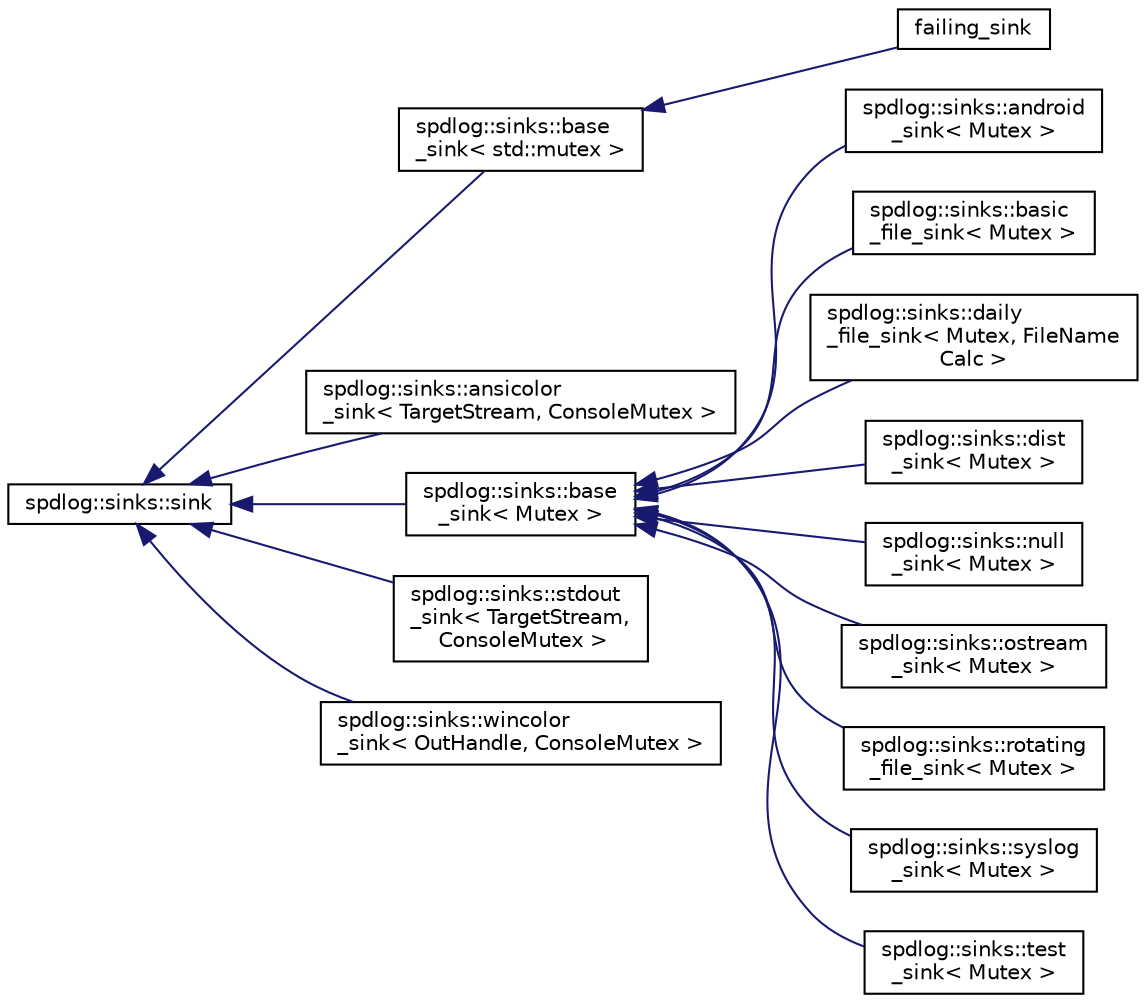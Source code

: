 digraph "Graphical Class Hierarchy"
{
  edge [fontname="Helvetica",fontsize="10",labelfontname="Helvetica",labelfontsize="10"];
  node [fontname="Helvetica",fontsize="10",shape=record];
  rankdir="LR";
  Node1 [label="spdlog::sinks::sink",height=0.2,width=0.4,color="black", fillcolor="white", style="filled",URL="$classspdlog_1_1sinks_1_1sink.html"];
  Node1 -> Node2 [dir="back",color="midnightblue",fontsize="10",style="solid",fontname="Helvetica"];
  Node2 [label="spdlog::sinks::base\l_sink\< std::mutex \>",height=0.2,width=0.4,color="black", fillcolor="white", style="filled",URL="$classspdlog_1_1sinks_1_1base__sink.html"];
  Node2 -> Node3 [dir="back",color="midnightblue",fontsize="10",style="solid",fontname="Helvetica"];
  Node3 [label="failing_sink",height=0.2,width=0.4,color="black", fillcolor="white", style="filled",URL="$classfailing__sink.html"];
  Node1 -> Node4 [dir="back",color="midnightblue",fontsize="10",style="solid",fontname="Helvetica"];
  Node4 [label="spdlog::sinks::ansicolor\l_sink\< TargetStream, ConsoleMutex \>",height=0.2,width=0.4,color="black", fillcolor="white", style="filled",URL="$classspdlog_1_1sinks_1_1ansicolor__sink.html"];
  Node1 -> Node5 [dir="back",color="midnightblue",fontsize="10",style="solid",fontname="Helvetica"];
  Node5 [label="spdlog::sinks::base\l_sink\< Mutex \>",height=0.2,width=0.4,color="black", fillcolor="white", style="filled",URL="$classspdlog_1_1sinks_1_1base__sink.html"];
  Node5 -> Node6 [dir="back",color="midnightblue",fontsize="10",style="solid",fontname="Helvetica"];
  Node6 [label="spdlog::sinks::android\l_sink\< Mutex \>",height=0.2,width=0.4,color="black", fillcolor="white", style="filled",URL="$classspdlog_1_1sinks_1_1android__sink.html"];
  Node5 -> Node7 [dir="back",color="midnightblue",fontsize="10",style="solid",fontname="Helvetica"];
  Node7 [label="spdlog::sinks::basic\l_file_sink\< Mutex \>",height=0.2,width=0.4,color="black", fillcolor="white", style="filled",URL="$classspdlog_1_1sinks_1_1basic__file__sink.html"];
  Node5 -> Node8 [dir="back",color="midnightblue",fontsize="10",style="solid",fontname="Helvetica"];
  Node8 [label="spdlog::sinks::daily\l_file_sink\< Mutex, FileName\lCalc \>",height=0.2,width=0.4,color="black", fillcolor="white", style="filled",URL="$classspdlog_1_1sinks_1_1daily__file__sink.html"];
  Node5 -> Node9 [dir="back",color="midnightblue",fontsize="10",style="solid",fontname="Helvetica"];
  Node9 [label="spdlog::sinks::dist\l_sink\< Mutex \>",height=0.2,width=0.4,color="black", fillcolor="white", style="filled",URL="$classspdlog_1_1sinks_1_1dist__sink.html"];
  Node5 -> Node10 [dir="back",color="midnightblue",fontsize="10",style="solid",fontname="Helvetica"];
  Node10 [label="spdlog::sinks::null\l_sink\< Mutex \>",height=0.2,width=0.4,color="black", fillcolor="white", style="filled",URL="$classspdlog_1_1sinks_1_1null__sink.html"];
  Node5 -> Node11 [dir="back",color="midnightblue",fontsize="10",style="solid",fontname="Helvetica"];
  Node11 [label="spdlog::sinks::ostream\l_sink\< Mutex \>",height=0.2,width=0.4,color="black", fillcolor="white", style="filled",URL="$classspdlog_1_1sinks_1_1ostream__sink.html"];
  Node5 -> Node12 [dir="back",color="midnightblue",fontsize="10",style="solid",fontname="Helvetica"];
  Node12 [label="spdlog::sinks::rotating\l_file_sink\< Mutex \>",height=0.2,width=0.4,color="black", fillcolor="white", style="filled",URL="$classspdlog_1_1sinks_1_1rotating__file__sink.html"];
  Node5 -> Node13 [dir="back",color="midnightblue",fontsize="10",style="solid",fontname="Helvetica"];
  Node13 [label="spdlog::sinks::syslog\l_sink\< Mutex \>",height=0.2,width=0.4,color="black", fillcolor="white", style="filled",URL="$classspdlog_1_1sinks_1_1syslog__sink.html"];
  Node5 -> Node14 [dir="back",color="midnightblue",fontsize="10",style="solid",fontname="Helvetica"];
  Node14 [label="spdlog::sinks::test\l_sink\< Mutex \>",height=0.2,width=0.4,color="black", fillcolor="white", style="filled",URL="$classspdlog_1_1sinks_1_1test__sink.html"];
  Node1 -> Node15 [dir="back",color="midnightblue",fontsize="10",style="solid",fontname="Helvetica"];
  Node15 [label="spdlog::sinks::stdout\l_sink\< TargetStream,\l ConsoleMutex \>",height=0.2,width=0.4,color="black", fillcolor="white", style="filled",URL="$classspdlog_1_1sinks_1_1stdout__sink.html"];
  Node1 -> Node16 [dir="back",color="midnightblue",fontsize="10",style="solid",fontname="Helvetica"];
  Node16 [label="spdlog::sinks::wincolor\l_sink\< OutHandle, ConsoleMutex \>",height=0.2,width=0.4,color="black", fillcolor="white", style="filled",URL="$classspdlog_1_1sinks_1_1wincolor__sink.html"];
}
